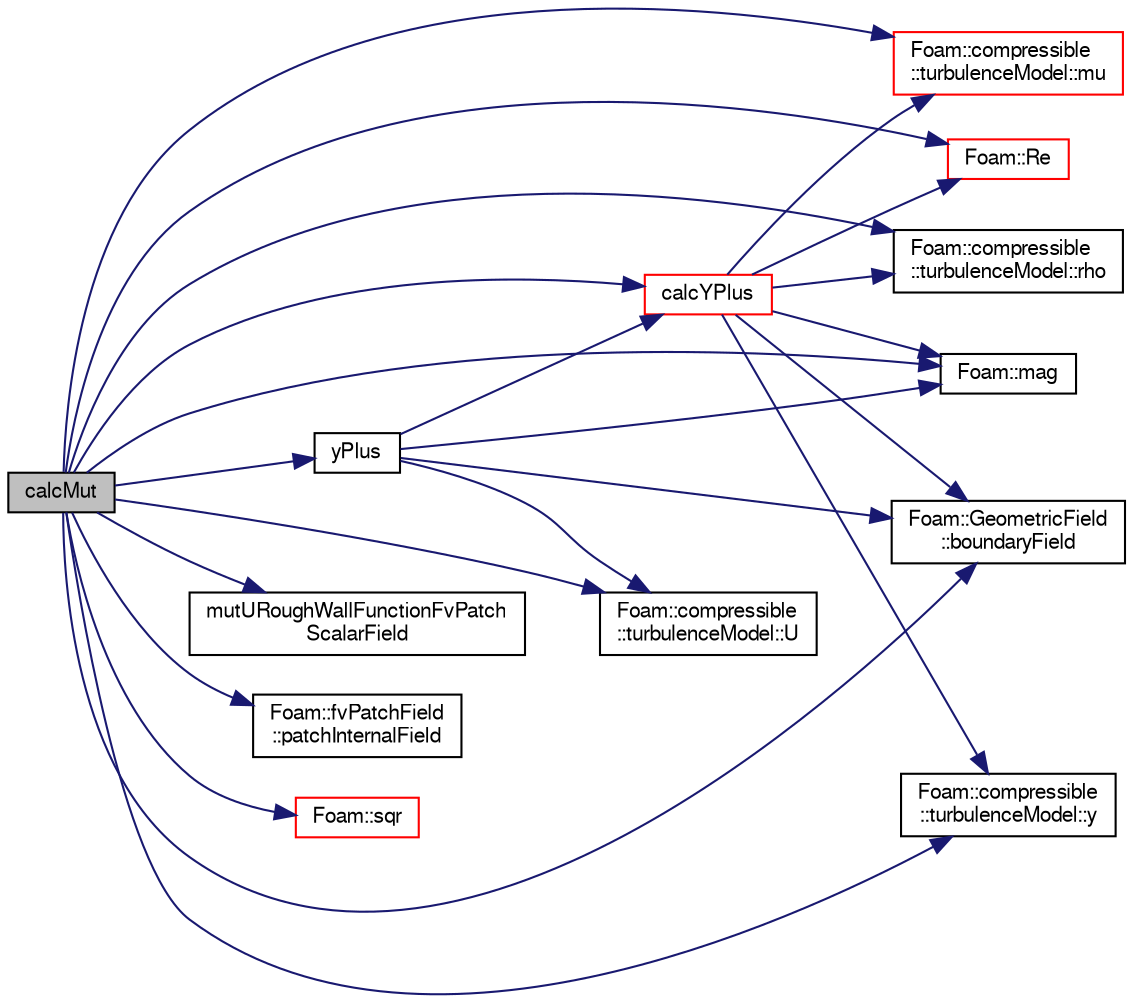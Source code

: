 digraph "calcMut"
{
  bgcolor="transparent";
  edge [fontname="FreeSans",fontsize="10",labelfontname="FreeSans",labelfontsize="10"];
  node [fontname="FreeSans",fontsize="10",shape=record];
  rankdir="LR";
  Node35 [label="calcMut",height=0.2,width=0.4,color="black", fillcolor="grey75", style="filled", fontcolor="black"];
  Node35 -> Node36 [color="midnightblue",fontsize="10",style="solid",fontname="FreeSans"];
  Node36 [label="Foam::GeometricField\l::boundaryField",height=0.2,width=0.4,color="black",URL="$a22434.html#a3c6c1a789b48ea0c5e8bff64f9c14f2d",tooltip="Return reference to GeometricBoundaryField. "];
  Node35 -> Node37 [color="midnightblue",fontsize="10",style="solid",fontname="FreeSans"];
  Node37 [label="calcYPlus",height=0.2,width=0.4,color="red",URL="$a30710.html#ad8e694d783badd5959d78884358ffb9f",tooltip="Calculate yPLus. "];
  Node37 -> Node36 [color="midnightblue",fontsize="10",style="solid",fontname="FreeSans"];
  Node37 -> Node41 [color="midnightblue",fontsize="10",style="solid",fontname="FreeSans"];
  Node41 [label="Foam::mag",height=0.2,width=0.4,color="black",URL="$a21124.html#a929da2a3fdcf3dacbbe0487d3a330dae"];
  Node37 -> Node43 [color="midnightblue",fontsize="10",style="solid",fontname="FreeSans"];
  Node43 [label="Foam::compressible\l::turbulenceModel::mu",height=0.2,width=0.4,color="red",URL="$a30818.html#a54025d7e9635694b562bfb981e31e6da",tooltip="Return the laminar viscosity. "];
  Node37 -> Node45 [color="midnightblue",fontsize="10",style="solid",fontname="FreeSans"];
  Node45 [label="Foam::Re",height=0.2,width=0.4,color="red",URL="$a21124.html#affa366970bcbe0f7ccf7c85557a3e12b"];
  Node37 -> Node48 [color="midnightblue",fontsize="10",style="solid",fontname="FreeSans"];
  Node48 [label="Foam::compressible\l::turbulenceModel::rho",height=0.2,width=0.4,color="black",URL="$a30818.html#a85451bc9acf825ab1d3c3c143714bc38",tooltip="Access function to density field. "];
  Node37 -> Node50 [color="midnightblue",fontsize="10",style="solid",fontname="FreeSans"];
  Node50 [label="Foam::compressible\l::turbulenceModel::y",height=0.2,width=0.4,color="black",URL="$a30818.html#a152c527a6b3137685b03893a7a3a73eb",tooltip="Return the near wall distances. "];
  Node35 -> Node41 [color="midnightblue",fontsize="10",style="solid",fontname="FreeSans"];
  Node35 -> Node43 [color="midnightblue",fontsize="10",style="solid",fontname="FreeSans"];
  Node35 -> Node51 [color="midnightblue",fontsize="10",style="solid",fontname="FreeSans"];
  Node51 [label="mutURoughWallFunctionFvPatch\lScalarField",height=0.2,width=0.4,color="black",URL="$a30710.html#a6a4819190de9bcb3d448dc47efaca7b9",tooltip="Construct from patch and internal field. "];
  Node35 -> Node52 [color="midnightblue",fontsize="10",style="solid",fontname="FreeSans"];
  Node52 [label="Foam::fvPatchField\l::patchInternalField",height=0.2,width=0.4,color="black",URL="$a22354.html#a3b74a67629ed67899295ec63e8f9ae84",tooltip="Return internal field next to patch as patch field. "];
  Node35 -> Node45 [color="midnightblue",fontsize="10",style="solid",fontname="FreeSans"];
  Node35 -> Node48 [color="midnightblue",fontsize="10",style="solid",fontname="FreeSans"];
  Node35 -> Node53 [color="midnightblue",fontsize="10",style="solid",fontname="FreeSans"];
  Node53 [label="Foam::sqr",height=0.2,width=0.4,color="red",URL="$a21124.html#a277dc11c581d53826ab5090b08f3b17b"];
  Node35 -> Node57 [color="midnightblue",fontsize="10",style="solid",fontname="FreeSans"];
  Node57 [label="Foam::compressible\l::turbulenceModel::U",height=0.2,width=0.4,color="black",URL="$a30818.html#a536d168d7b335fe81f506f232b5b4872",tooltip="Access function to velocity field. "];
  Node35 -> Node50 [color="midnightblue",fontsize="10",style="solid",fontname="FreeSans"];
  Node35 -> Node58 [color="midnightblue",fontsize="10",style="solid",fontname="FreeSans"];
  Node58 [label="yPlus",height=0.2,width=0.4,color="black",URL="$a30710.html#a0de83d05eb8aabc5f8cf747584ef03c3",tooltip="Calculate and return the yPlus at the boundary. "];
  Node58 -> Node57 [color="midnightblue",fontsize="10",style="solid",fontname="FreeSans"];
  Node58 -> Node36 [color="midnightblue",fontsize="10",style="solid",fontname="FreeSans"];
  Node58 -> Node41 [color="midnightblue",fontsize="10",style="solid",fontname="FreeSans"];
  Node58 -> Node37 [color="midnightblue",fontsize="10",style="solid",fontname="FreeSans"];
}
